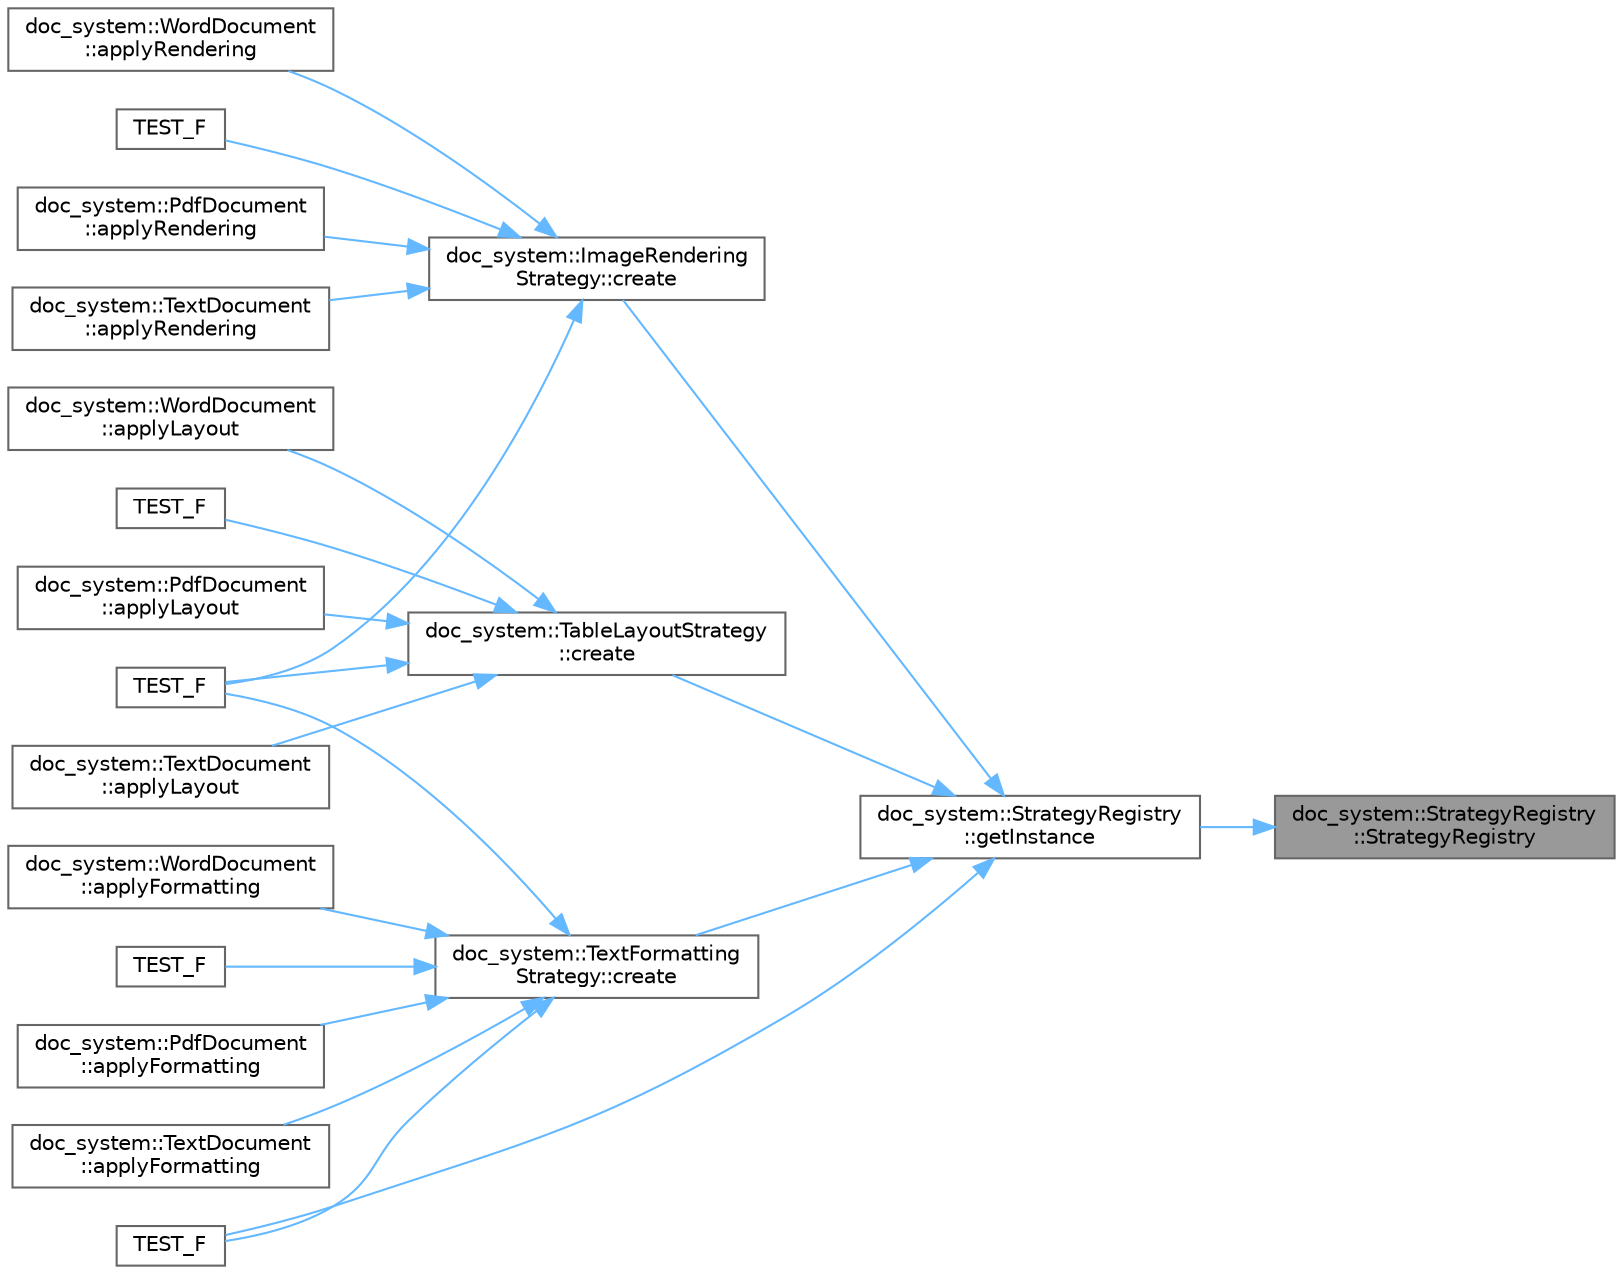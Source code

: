 digraph "doc_system::StrategyRegistry::StrategyRegistry"
{
 // INTERACTIVE_SVG=YES
 // LATEX_PDF_SIZE
  bgcolor="transparent";
  edge [fontname=Helvetica,fontsize=10,labelfontname=Helvetica,labelfontsize=10];
  node [fontname=Helvetica,fontsize=10,shape=box,height=0.2,width=0.4];
  rankdir="RL";
  Node1 [id="Node000001",label="doc_system::StrategyRegistry\l::StrategyRegistry",height=0.2,width=0.4,color="gray40", fillcolor="grey60", style="filled", fontcolor="black",tooltip=" "];
  Node1 -> Node2 [id="edge1_Node000001_Node000002",dir="back",color="steelblue1",style="solid",tooltip=" "];
  Node2 [id="Node000002",label="doc_system::StrategyRegistry\l::getInstance",height=0.2,width=0.4,color="grey40", fillcolor="white", style="filled",URL="$classdoc__system_1_1_strategy_registry.html#acefba6a736ee047d13179c05a0e8c5e6",tooltip=" "];
  Node2 -> Node3 [id="edge2_Node000002_Node000003",dir="back",color="steelblue1",style="solid",tooltip=" "];
  Node3 [id="Node000003",label="doc_system::ImageRendering\lStrategy::create",height=0.2,width=0.4,color="grey40", fillcolor="white", style="filled",URL="$classdoc__system_1_1_image_rendering_strategy.html#ad810b4ae707f04a1ffefb76c96e43c6e",tooltip=" "];
  Node3 -> Node4 [id="edge3_Node000003_Node000004",dir="back",color="steelblue1",style="solid",tooltip=" "];
  Node4 [id="Node000004",label="doc_system::PdfDocument\l::applyRendering",height=0.2,width=0.4,color="grey40", fillcolor="white", style="filled",URL="$classdoc__system_1_1_pdf_document.html#a8875c3e74456810d5841ae2db4bc2daf",tooltip=" "];
  Node3 -> Node5 [id="edge4_Node000003_Node000005",dir="back",color="steelblue1",style="solid",tooltip=" "];
  Node5 [id="Node000005",label="doc_system::TextDocument\l::applyRendering",height=0.2,width=0.4,color="grey40", fillcolor="white", style="filled",URL="$classdoc__system_1_1_text_document.html#aead92a26afcdc621a9ea458e1d36628a",tooltip=" "];
  Node3 -> Node6 [id="edge5_Node000003_Node000006",dir="back",color="steelblue1",style="solid",tooltip=" "];
  Node6 [id="Node000006",label="doc_system::WordDocument\l::applyRendering",height=0.2,width=0.4,color="grey40", fillcolor="white", style="filled",URL="$classdoc__system_1_1_word_document.html#a1c084ac8dc3a98bdba35c850c5da2f57",tooltip=" "];
  Node3 -> Node7 [id="edge6_Node000003_Node000007",dir="back",color="steelblue1",style="solid",tooltip=" "];
  Node7 [id="Node000007",label="TEST_F",height=0.2,width=0.4,color="grey40", fillcolor="white", style="filled",URL="$test__strategy_8cpp.html#ac782dc609d3e85d36d0bb0ccce443cfa",tooltip=" "];
  Node3 -> Node8 [id="edge7_Node000003_Node000008",dir="back",color="steelblue1",style="solid",tooltip=" "];
  Node8 [id="Node000008",label="TEST_F",height=0.2,width=0.4,color="grey40", fillcolor="white", style="filled",URL="$test__strategy_8cpp.html#a4d33ac428d2ddd93bc88b13982e88fde",tooltip=" "];
  Node2 -> Node9 [id="edge8_Node000002_Node000009",dir="back",color="steelblue1",style="solid",tooltip=" "];
  Node9 [id="Node000009",label="doc_system::TableLayoutStrategy\l::create",height=0.2,width=0.4,color="grey40", fillcolor="white", style="filled",URL="$classdoc__system_1_1_table_layout_strategy.html#ab3a4131bb8b257af83a0264970f31f83",tooltip=" "];
  Node9 -> Node10 [id="edge9_Node000009_Node000010",dir="back",color="steelblue1",style="solid",tooltip=" "];
  Node10 [id="Node000010",label="doc_system::PdfDocument\l::applyLayout",height=0.2,width=0.4,color="grey40", fillcolor="white", style="filled",URL="$classdoc__system_1_1_pdf_document.html#af83b0a6740fb4ecc3cfd64fb87698f03",tooltip=" "];
  Node9 -> Node11 [id="edge10_Node000009_Node000011",dir="back",color="steelblue1",style="solid",tooltip=" "];
  Node11 [id="Node000011",label="doc_system::TextDocument\l::applyLayout",height=0.2,width=0.4,color="grey40", fillcolor="white", style="filled",URL="$classdoc__system_1_1_text_document.html#a7c4f270ffcaabc3f001f00008a4ad5f4",tooltip=" "];
  Node9 -> Node12 [id="edge11_Node000009_Node000012",dir="back",color="steelblue1",style="solid",tooltip=" "];
  Node12 [id="Node000012",label="doc_system::WordDocument\l::applyLayout",height=0.2,width=0.4,color="grey40", fillcolor="white", style="filled",URL="$classdoc__system_1_1_word_document.html#a036687d081498238522cd7859dc9722f",tooltip=" "];
  Node9 -> Node13 [id="edge12_Node000009_Node000013",dir="back",color="steelblue1",style="solid",tooltip=" "];
  Node13 [id="Node000013",label="TEST_F",height=0.2,width=0.4,color="grey40", fillcolor="white", style="filled",URL="$test__strategy_8cpp.html#a760044785135cb23937f0f77b53ecc17",tooltip=" "];
  Node9 -> Node8 [id="edge13_Node000009_Node000008",dir="back",color="steelblue1",style="solid",tooltip=" "];
  Node2 -> Node14 [id="edge14_Node000002_Node000014",dir="back",color="steelblue1",style="solid",tooltip=" "];
  Node14 [id="Node000014",label="doc_system::TextFormatting\lStrategy::create",height=0.2,width=0.4,color="grey40", fillcolor="white", style="filled",URL="$classdoc__system_1_1_text_formatting_strategy.html#a91efd62b630d8a4cac97f68ca7253638",tooltip=" "];
  Node14 -> Node15 [id="edge15_Node000014_Node000015",dir="back",color="steelblue1",style="solid",tooltip=" "];
  Node15 [id="Node000015",label="doc_system::PdfDocument\l::applyFormatting",height=0.2,width=0.4,color="grey40", fillcolor="white", style="filled",URL="$classdoc__system_1_1_pdf_document.html#a82df61df47d0f8fab5581d50c8503ad2",tooltip=" "];
  Node14 -> Node16 [id="edge16_Node000014_Node000016",dir="back",color="steelblue1",style="solid",tooltip=" "];
  Node16 [id="Node000016",label="doc_system::TextDocument\l::applyFormatting",height=0.2,width=0.4,color="grey40", fillcolor="white", style="filled",URL="$classdoc__system_1_1_text_document.html#ab9d738ed959ccf2d65234397507fd6d6",tooltip=" "];
  Node14 -> Node17 [id="edge17_Node000014_Node000017",dir="back",color="steelblue1",style="solid",tooltip=" "];
  Node17 [id="Node000017",label="doc_system::WordDocument\l::applyFormatting",height=0.2,width=0.4,color="grey40", fillcolor="white", style="filled",URL="$classdoc__system_1_1_word_document.html#acf1c6133dca37169172325a22bbfc5f7",tooltip=" "];
  Node14 -> Node18 [id="edge18_Node000014_Node000018",dir="back",color="steelblue1",style="solid",tooltip=" "];
  Node18 [id="Node000018",label="TEST_F",height=0.2,width=0.4,color="grey40", fillcolor="white", style="filled",URL="$test__strategy_8cpp.html#afaa8f5a3b815ecc16535603196199bfb",tooltip=" "];
  Node14 -> Node19 [id="edge19_Node000014_Node000019",dir="back",color="steelblue1",style="solid",tooltip=" "];
  Node19 [id="Node000019",label="TEST_F",height=0.2,width=0.4,color="grey40", fillcolor="white", style="filled",URL="$test__strategy_8cpp.html#ab3ce6ca5878a5fa3342cef30e6af74b6",tooltip=" "];
  Node14 -> Node8 [id="edge20_Node000014_Node000008",dir="back",color="steelblue1",style="solid",tooltip=" "];
  Node2 -> Node19 [id="edge21_Node000002_Node000019",dir="back",color="steelblue1",style="solid",tooltip=" "];
}
